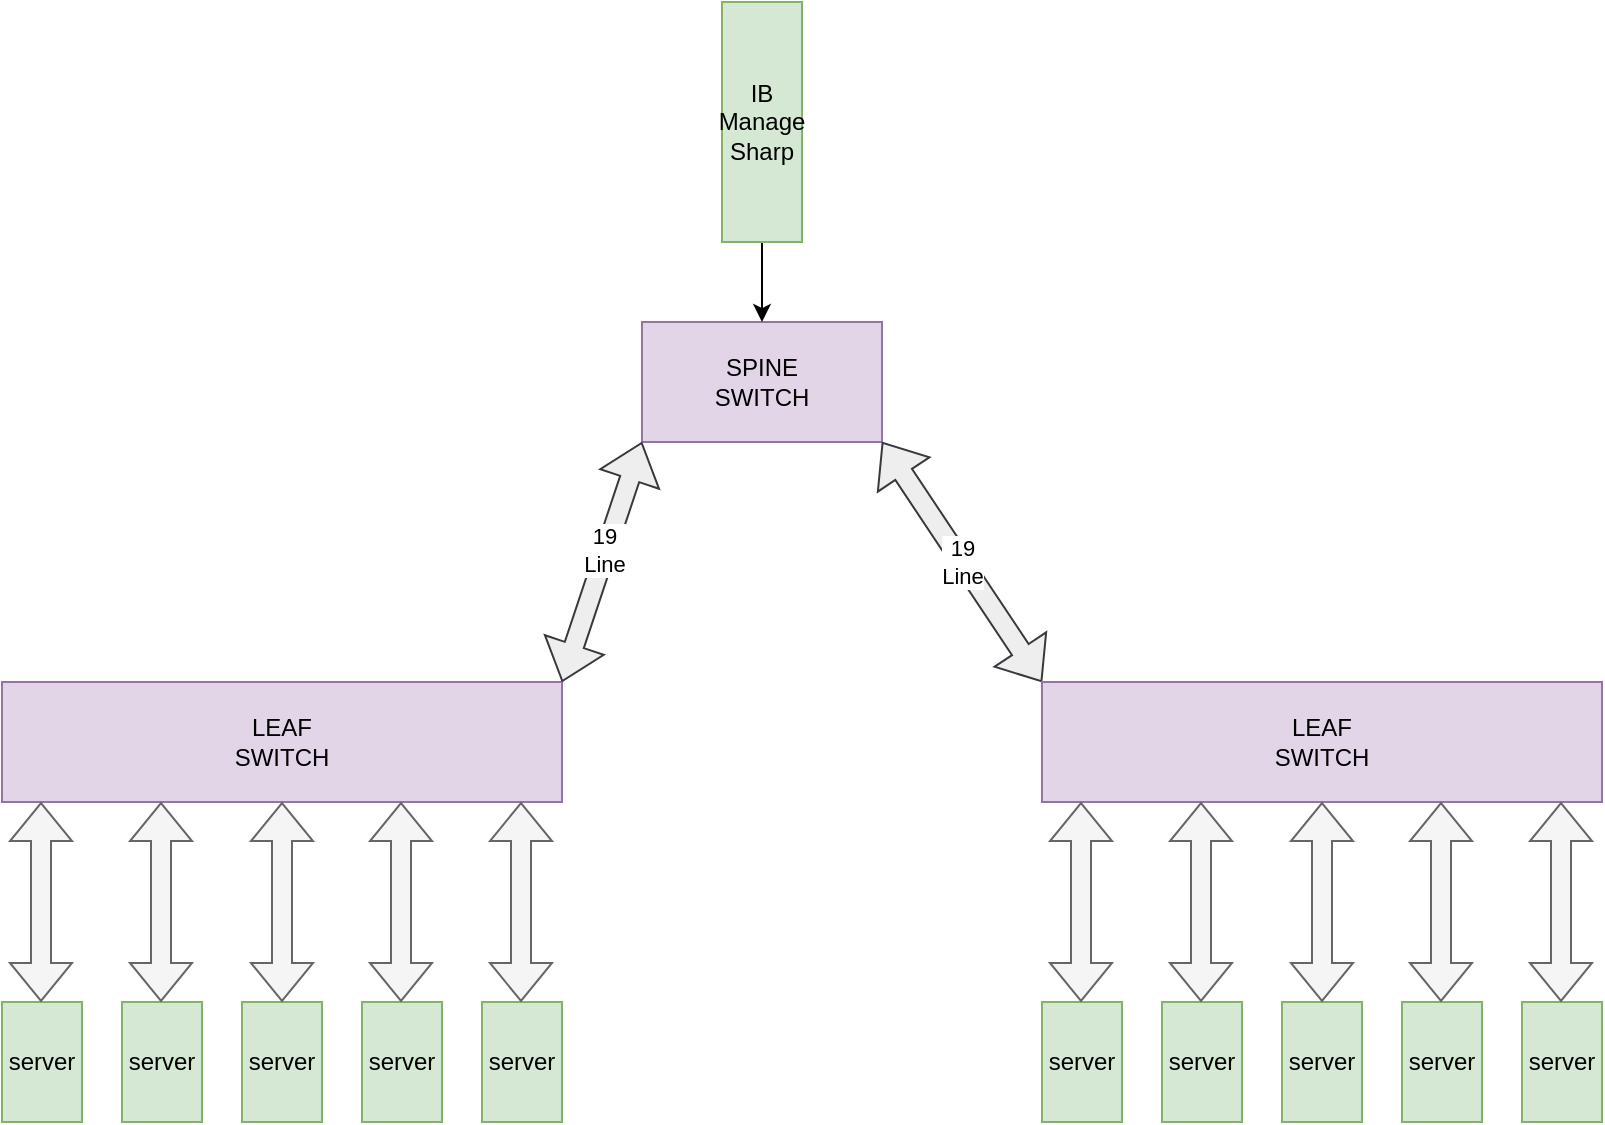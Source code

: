<mxfile version="21.3.3" type="github">
  <diagram name="Page-1" id="vGEPnZ3FHe77KDJQ2PHP">
    <mxGraphModel dx="2074" dy="1156" grid="1" gridSize="10" guides="1" tooltips="1" connect="1" arrows="1" fold="1" page="1" pageScale="1" pageWidth="850" pageHeight="1100" math="0" shadow="0">
      <root>
        <mxCell id="0" />
        <mxCell id="1" parent="0" />
        <mxCell id="p6HVAb4QWbyeII5GWtzD-1" value="SPINE&lt;br&gt;SWITCH" style="rounded=0;whiteSpace=wrap;html=1;fillColor=#e1d5e7;strokeColor=#9673a6;" vertex="1" parent="1">
          <mxGeometry x="360" y="320" width="120" height="60" as="geometry" />
        </mxCell>
        <mxCell id="p6HVAb4QWbyeII5GWtzD-2" value="LEAF&lt;br&gt;SWITCH" style="rounded=0;whiteSpace=wrap;html=1;fillColor=#e1d5e7;strokeColor=#9673a6;" vertex="1" parent="1">
          <mxGeometry x="40" y="500" width="280" height="60" as="geometry" />
        </mxCell>
        <mxCell id="p6HVAb4QWbyeII5GWtzD-4" value="" style="shape=flexArrow;endArrow=classic;startArrow=classic;html=1;rounded=0;entryX=0;entryY=1;entryDx=0;entryDy=0;exitX=1;exitY=0;exitDx=0;exitDy=0;fillColor=#eeeeee;strokeColor=#36393d;" edge="1" parent="1" source="p6HVAb4QWbyeII5GWtzD-2" target="p6HVAb4QWbyeII5GWtzD-1">
          <mxGeometry width="100" height="100" relative="1" as="geometry">
            <mxPoint x="360" y="640" as="sourcePoint" />
            <mxPoint x="460" y="540" as="targetPoint" />
          </mxGeometry>
        </mxCell>
        <mxCell id="p6HVAb4QWbyeII5GWtzD-6" value="19&lt;br&gt;Line" style="edgeLabel;html=1;align=center;verticalAlign=middle;resizable=0;points=[];" vertex="1" connectable="0" parent="p6HVAb4QWbyeII5GWtzD-4">
          <mxGeometry x="0.092" y="1" relative="1" as="geometry">
            <mxPoint as="offset" />
          </mxGeometry>
        </mxCell>
        <mxCell id="p6HVAb4QWbyeII5GWtzD-5" value="19&lt;br&gt;Line" style="shape=flexArrow;endArrow=classic;startArrow=classic;html=1;rounded=0;entryX=1;entryY=1;entryDx=0;entryDy=0;exitX=0;exitY=0;exitDx=0;exitDy=0;fillColor=#eeeeee;strokeColor=#36393d;" edge="1" parent="1" target="p6HVAb4QWbyeII5GWtzD-1">
          <mxGeometry width="100" height="100" relative="1" as="geometry">
            <mxPoint x="560" y="500" as="sourcePoint" />
            <mxPoint x="370" y="390" as="targetPoint" />
          </mxGeometry>
        </mxCell>
        <mxCell id="p6HVAb4QWbyeII5GWtzD-7" value="server" style="rounded=0;whiteSpace=wrap;html=1;fillColor=#d5e8d4;strokeColor=#82b366;" vertex="1" parent="1">
          <mxGeometry x="40" y="660" width="40" height="60" as="geometry" />
        </mxCell>
        <mxCell id="p6HVAb4QWbyeII5GWtzD-9" value="server" style="rounded=0;whiteSpace=wrap;html=1;fillColor=#d5e8d4;strokeColor=#82b366;" vertex="1" parent="1">
          <mxGeometry x="100" y="660" width="40" height="60" as="geometry" />
        </mxCell>
        <mxCell id="p6HVAb4QWbyeII5GWtzD-10" value="server" style="rounded=0;whiteSpace=wrap;html=1;fillColor=#d5e8d4;strokeColor=#82b366;" vertex="1" parent="1">
          <mxGeometry x="160" y="660" width="40" height="60" as="geometry" />
        </mxCell>
        <mxCell id="p6HVAb4QWbyeII5GWtzD-12" value="server" style="rounded=0;whiteSpace=wrap;html=1;fillColor=#d5e8d4;strokeColor=#82b366;" vertex="1" parent="1">
          <mxGeometry x="220" y="660" width="40" height="60" as="geometry" />
        </mxCell>
        <mxCell id="p6HVAb4QWbyeII5GWtzD-13" value="server" style="rounded=0;whiteSpace=wrap;html=1;fillColor=#d5e8d4;strokeColor=#82b366;" vertex="1" parent="1">
          <mxGeometry x="280" y="660" width="40" height="60" as="geometry" />
        </mxCell>
        <mxCell id="p6HVAb4QWbyeII5GWtzD-14" value="LEAF&lt;br&gt;SWITCH" style="rounded=0;whiteSpace=wrap;html=1;fillColor=#e1d5e7;strokeColor=#9673a6;" vertex="1" parent="1">
          <mxGeometry x="560" y="500" width="280" height="60" as="geometry" />
        </mxCell>
        <mxCell id="p6HVAb4QWbyeII5GWtzD-15" value="server" style="rounded=0;whiteSpace=wrap;html=1;fillColor=#d5e8d4;strokeColor=#82b366;" vertex="1" parent="1">
          <mxGeometry x="560" y="660" width="40" height="60" as="geometry" />
        </mxCell>
        <mxCell id="p6HVAb4QWbyeII5GWtzD-16" value="server" style="rounded=0;whiteSpace=wrap;html=1;fillColor=#d5e8d4;strokeColor=#82b366;" vertex="1" parent="1">
          <mxGeometry x="620" y="660" width="40" height="60" as="geometry" />
        </mxCell>
        <mxCell id="p6HVAb4QWbyeII5GWtzD-17" value="server" style="rounded=0;whiteSpace=wrap;html=1;fillColor=#d5e8d4;strokeColor=#82b366;" vertex="1" parent="1">
          <mxGeometry x="680" y="660" width="40" height="60" as="geometry" />
        </mxCell>
        <mxCell id="p6HVAb4QWbyeII5GWtzD-18" value="server" style="rounded=0;whiteSpace=wrap;html=1;fillColor=#d5e8d4;strokeColor=#82b366;" vertex="1" parent="1">
          <mxGeometry x="740" y="660" width="40" height="60" as="geometry" />
        </mxCell>
        <mxCell id="p6HVAb4QWbyeII5GWtzD-19" value="server" style="rounded=0;whiteSpace=wrap;html=1;fillColor=#d5e8d4;strokeColor=#82b366;" vertex="1" parent="1">
          <mxGeometry x="800" y="660" width="40" height="60" as="geometry" />
        </mxCell>
        <mxCell id="p6HVAb4QWbyeII5GWtzD-21" value="" style="shape=flexArrow;endArrow=classic;startArrow=classic;html=1;rounded=0;exitX=0.5;exitY=0;exitDx=0;exitDy=0;entryX=0.5;entryY=1;entryDx=0;entryDy=0;fillColor=#f5f5f5;strokeColor=#666666;" edge="1" parent="1" source="p6HVAb4QWbyeII5GWtzD-10" target="p6HVAb4QWbyeII5GWtzD-2">
          <mxGeometry width="100" height="100" relative="1" as="geometry">
            <mxPoint x="360" y="640" as="sourcePoint" />
            <mxPoint x="460" y="540" as="targetPoint" />
          </mxGeometry>
        </mxCell>
        <mxCell id="p6HVAb4QWbyeII5GWtzD-22" value="" style="shape=flexArrow;endArrow=classic;startArrow=classic;html=1;rounded=0;exitX=0.5;exitY=0;exitDx=0;exitDy=0;entryX=0.5;entryY=1;entryDx=0;entryDy=0;fillColor=#f5f5f5;strokeColor=#666666;" edge="1" parent="1">
          <mxGeometry width="100" height="100" relative="1" as="geometry">
            <mxPoint x="239.5" y="660" as="sourcePoint" />
            <mxPoint x="239.5" y="560" as="targetPoint" />
          </mxGeometry>
        </mxCell>
        <mxCell id="p6HVAb4QWbyeII5GWtzD-23" value="" style="shape=flexArrow;endArrow=classic;startArrow=classic;html=1;rounded=0;exitX=0.5;exitY=0;exitDx=0;exitDy=0;entryX=0.5;entryY=1;entryDx=0;entryDy=0;fillColor=#f5f5f5;strokeColor=#666666;" edge="1" parent="1">
          <mxGeometry width="100" height="100" relative="1" as="geometry">
            <mxPoint x="299.5" y="660" as="sourcePoint" />
            <mxPoint x="299.5" y="560" as="targetPoint" />
          </mxGeometry>
        </mxCell>
        <mxCell id="p6HVAb4QWbyeII5GWtzD-24" value="" style="shape=flexArrow;endArrow=classic;startArrow=classic;html=1;rounded=0;exitX=0.5;exitY=0;exitDx=0;exitDy=0;entryX=0.5;entryY=1;entryDx=0;entryDy=0;fillColor=#f5f5f5;strokeColor=#666666;" edge="1" parent="1">
          <mxGeometry width="100" height="100" relative="1" as="geometry">
            <mxPoint x="119.5" y="660" as="sourcePoint" />
            <mxPoint x="119.5" y="560" as="targetPoint" />
          </mxGeometry>
        </mxCell>
        <mxCell id="p6HVAb4QWbyeII5GWtzD-25" value="" style="shape=flexArrow;endArrow=classic;startArrow=classic;html=1;rounded=0;exitX=0.5;exitY=0;exitDx=0;exitDy=0;entryX=0.5;entryY=1;entryDx=0;entryDy=0;fillColor=#f5f5f5;strokeColor=#666666;" edge="1" parent="1">
          <mxGeometry width="100" height="100" relative="1" as="geometry">
            <mxPoint x="59.5" y="660" as="sourcePoint" />
            <mxPoint x="59.5" y="560" as="targetPoint" />
          </mxGeometry>
        </mxCell>
        <mxCell id="p6HVAb4QWbyeII5GWtzD-26" value="" style="shape=flexArrow;endArrow=classic;startArrow=classic;html=1;rounded=0;exitX=0.5;exitY=0;exitDx=0;exitDy=0;entryX=0.5;entryY=1;entryDx=0;entryDy=0;fillColor=#f5f5f5;strokeColor=#666666;" edge="1" parent="1">
          <mxGeometry width="100" height="100" relative="1" as="geometry">
            <mxPoint x="700" y="660" as="sourcePoint" />
            <mxPoint x="700" y="560" as="targetPoint" />
          </mxGeometry>
        </mxCell>
        <mxCell id="p6HVAb4QWbyeII5GWtzD-27" value="" style="shape=flexArrow;endArrow=classic;startArrow=classic;html=1;rounded=0;exitX=0.5;exitY=0;exitDx=0;exitDy=0;entryX=0.5;entryY=1;entryDx=0;entryDy=0;fillColor=#f5f5f5;strokeColor=#666666;" edge="1" parent="1">
          <mxGeometry width="100" height="100" relative="1" as="geometry">
            <mxPoint x="759.5" y="660" as="sourcePoint" />
            <mxPoint x="759.5" y="560" as="targetPoint" />
          </mxGeometry>
        </mxCell>
        <mxCell id="p6HVAb4QWbyeII5GWtzD-28" value="" style="shape=flexArrow;endArrow=classic;startArrow=classic;html=1;rounded=0;exitX=0.5;exitY=0;exitDx=0;exitDy=0;entryX=0.5;entryY=1;entryDx=0;entryDy=0;fillColor=#f5f5f5;strokeColor=#666666;" edge="1" parent="1">
          <mxGeometry width="100" height="100" relative="1" as="geometry">
            <mxPoint x="819.5" y="660" as="sourcePoint" />
            <mxPoint x="819.5" y="560" as="targetPoint" />
          </mxGeometry>
        </mxCell>
        <mxCell id="p6HVAb4QWbyeII5GWtzD-29" value="" style="shape=flexArrow;endArrow=classic;startArrow=classic;html=1;rounded=0;exitX=0.5;exitY=0;exitDx=0;exitDy=0;entryX=0.5;entryY=1;entryDx=0;entryDy=0;fillColor=#f5f5f5;strokeColor=#666666;" edge="1" parent="1">
          <mxGeometry width="100" height="100" relative="1" as="geometry">
            <mxPoint x="639.5" y="660" as="sourcePoint" />
            <mxPoint x="639.5" y="560" as="targetPoint" />
          </mxGeometry>
        </mxCell>
        <mxCell id="p6HVAb4QWbyeII5GWtzD-30" value="" style="shape=flexArrow;endArrow=classic;startArrow=classic;html=1;rounded=0;exitX=0.5;exitY=0;exitDx=0;exitDy=0;entryX=0.5;entryY=1;entryDx=0;entryDy=0;fillColor=#f5f5f5;strokeColor=#666666;" edge="1" parent="1">
          <mxGeometry width="100" height="100" relative="1" as="geometry">
            <mxPoint x="579.5" y="660" as="sourcePoint" />
            <mxPoint x="579.5" y="560" as="targetPoint" />
          </mxGeometry>
        </mxCell>
        <mxCell id="p6HVAb4QWbyeII5GWtzD-32" value="" style="edgeStyle=orthogonalEdgeStyle;rounded=0;orthogonalLoop=1;jettySize=auto;html=1;" edge="1" parent="1" source="p6HVAb4QWbyeII5GWtzD-31" target="p6HVAb4QWbyeII5GWtzD-1">
          <mxGeometry relative="1" as="geometry" />
        </mxCell>
        <mxCell id="p6HVAb4QWbyeII5GWtzD-31" value="IB&lt;br&gt;Manage&lt;br&gt;Sharp" style="rounded=0;whiteSpace=wrap;html=1;fillColor=#d5e8d4;strokeColor=#82b366;" vertex="1" parent="1">
          <mxGeometry x="400" y="160" width="40" height="120" as="geometry" />
        </mxCell>
      </root>
    </mxGraphModel>
  </diagram>
</mxfile>
